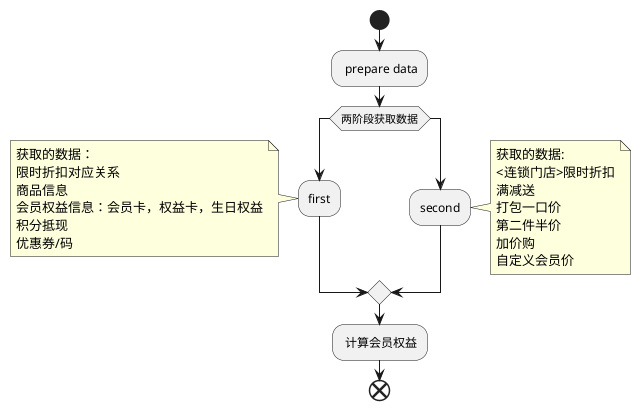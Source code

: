 @startuml
start

: prepare data;
if (两阶段获取数据) then
:first;
note left
    获取的数据：
    限时折扣对应关系
    商品信息
    会员权益信息：会员卡，权益卡，生日权益
    积分抵现
    优惠券/码
end note
else
:second;
note right
    获取的数据:
    <连锁门店>限时折扣
    满减送
    打包一口价
    第二件半价
    加价购
    自定义会员价
end note
endif

: 计算会员权益;

end
@enduml